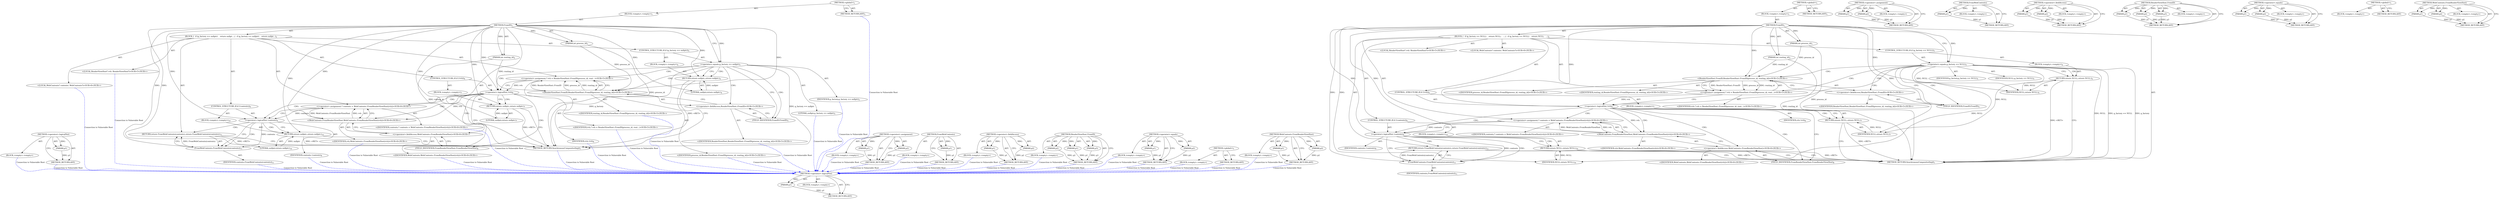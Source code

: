 digraph "WebContents.FromRenderViewHost" {
vulnerable_95 [label=<(METHOD,&lt;operator&gt;.logicalNot)>];
vulnerable_96 [label=<(PARAM,p1)>];
vulnerable_97 [label=<(BLOCK,&lt;empty&gt;,&lt;empty&gt;)>];
vulnerable_98 [label=<(METHOD_RETURN,ANY)>];
vulnerable_6 [label=<(METHOD,&lt;global&gt;)<SUB>1</SUB>>];
vulnerable_7 [label=<(BLOCK,&lt;empty&gt;,&lt;empty&gt;)<SUB>1</SUB>>];
vulnerable_8 [label=<(METHOD,FromID)<SUB>1</SUB>>];
vulnerable_9 [label=<(PARAM,int process_id)<SUB>1</SUB>>];
vulnerable_10 [label=<(PARAM,int routing_id)<SUB>2</SUB>>];
vulnerable_11 [label=<(BLOCK,{
  if (g_factory == NULL)
    return NULL;
   ...,{
  if (g_factory == NULL)
    return NULL;
   ...)<SUB>2</SUB>>];
vulnerable_12 [label=<(CONTROL_STRUCTURE,IF,if (g_factory == NULL))<SUB>3</SUB>>];
vulnerable_13 [label=<(&lt;operator&gt;.equals,g_factory == NULL)<SUB>3</SUB>>];
vulnerable_14 [label=<(IDENTIFIER,g_factory,g_factory == NULL)<SUB>3</SUB>>];
vulnerable_15 [label=<(IDENTIFIER,NULL,g_factory == NULL)<SUB>3</SUB>>];
vulnerable_16 [label=<(BLOCK,&lt;empty&gt;,&lt;empty&gt;)<SUB>4</SUB>>];
vulnerable_17 [label=<(RETURN,return NULL;,return NULL;)<SUB>4</SUB>>];
vulnerable_18 [label=<(IDENTIFIER,NULL,return NULL;)<SUB>4</SUB>>];
vulnerable_19 [label="<(LOCAL,RenderViewHost* rvh: RenderViewHost*)<SUB>5</SUB>>"];
vulnerable_20 [label="<(&lt;operator&gt;.assignment,* rvh = RenderViewHost::FromID(process_id, rout...)<SUB>5</SUB>>"];
vulnerable_21 [label="<(IDENTIFIER,rvh,* rvh = RenderViewHost::FromID(process_id, rout...)<SUB>5</SUB>>"];
vulnerable_22 [label="<(RenderViewHost.FromID,RenderViewHost::FromID(process_id, routing_id))<SUB>5</SUB>>"];
vulnerable_23 [label="<(&lt;operator&gt;.fieldAccess,RenderViewHost::FromID)<SUB>5</SUB>>"];
vulnerable_24 [label="<(IDENTIFIER,RenderViewHost,RenderViewHost::FromID(process_id, routing_id))<SUB>5</SUB>>"];
vulnerable_25 [label=<(FIELD_IDENTIFIER,FromID,FromID)<SUB>5</SUB>>];
vulnerable_26 [label="<(IDENTIFIER,process_id,RenderViewHost::FromID(process_id, routing_id))<SUB>5</SUB>>"];
vulnerable_27 [label="<(IDENTIFIER,routing_id,RenderViewHost::FromID(process_id, routing_id))<SUB>5</SUB>>"];
vulnerable_28 [label=<(CONTROL_STRUCTURE,IF,if (!rvh))<SUB>6</SUB>>];
vulnerable_29 [label=<(&lt;operator&gt;.logicalNot,!rvh)<SUB>6</SUB>>];
vulnerable_30 [label=<(IDENTIFIER,rvh,!rvh)<SUB>6</SUB>>];
vulnerable_31 [label=<(BLOCK,&lt;empty&gt;,&lt;empty&gt;)<SUB>7</SUB>>];
vulnerable_32 [label=<(RETURN,return NULL;,return NULL;)<SUB>7</SUB>>];
vulnerable_33 [label=<(IDENTIFIER,NULL,return NULL;)<SUB>7</SUB>>];
vulnerable_34 [label="<(LOCAL,WebContents* contents: WebContents*)<SUB>8</SUB>>"];
vulnerable_35 [label="<(&lt;operator&gt;.assignment,* contents = WebContents::FromRenderViewHost(rvh))<SUB>8</SUB>>"];
vulnerable_36 [label="<(IDENTIFIER,contents,* contents = WebContents::FromRenderViewHost(rvh))<SUB>8</SUB>>"];
vulnerable_37 [label="<(WebContents.FromRenderViewHost,WebContents::FromRenderViewHost(rvh))<SUB>8</SUB>>"];
vulnerable_38 [label="<(&lt;operator&gt;.fieldAccess,WebContents::FromRenderViewHost)<SUB>8</SUB>>"];
vulnerable_39 [label="<(IDENTIFIER,WebContents,WebContents::FromRenderViewHost(rvh))<SUB>8</SUB>>"];
vulnerable_40 [label=<(FIELD_IDENTIFIER,FromRenderViewHost,FromRenderViewHost)<SUB>8</SUB>>];
vulnerable_41 [label="<(IDENTIFIER,rvh,WebContents::FromRenderViewHost(rvh))<SUB>8</SUB>>"];
vulnerable_42 [label=<(CONTROL_STRUCTURE,IF,if (!contents))<SUB>9</SUB>>];
vulnerable_43 [label=<(&lt;operator&gt;.logicalNot,!contents)<SUB>9</SUB>>];
vulnerable_44 [label=<(IDENTIFIER,contents,!contents)<SUB>9</SUB>>];
vulnerable_45 [label=<(BLOCK,&lt;empty&gt;,&lt;empty&gt;)<SUB>10</SUB>>];
vulnerable_46 [label=<(RETURN,return NULL;,return NULL;)<SUB>10</SUB>>];
vulnerable_47 [label=<(IDENTIFIER,NULL,return NULL;)<SUB>10</SUB>>];
vulnerable_48 [label=<(RETURN,return FromWebContents(contents);,return FromWebContents(contents);)<SUB>11</SUB>>];
vulnerable_49 [label=<(FromWebContents,FromWebContents(contents))<SUB>11</SUB>>];
vulnerable_50 [label=<(IDENTIFIER,contents,FromWebContents(contents))<SUB>11</SUB>>];
vulnerable_51 [label=<(METHOD_RETURN,SynchronousCompositorImpl)<SUB>1</SUB>>];
vulnerable_53 [label=<(METHOD_RETURN,ANY)<SUB>1</SUB>>];
vulnerable_79 [label=<(METHOD,&lt;operator&gt;.assignment)>];
vulnerable_80 [label=<(PARAM,p1)>];
vulnerable_81 [label=<(PARAM,p2)>];
vulnerable_82 [label=<(BLOCK,&lt;empty&gt;,&lt;empty&gt;)>];
vulnerable_83 [label=<(METHOD_RETURN,ANY)>];
vulnerable_104 [label=<(METHOD,FromWebContents)>];
vulnerable_105 [label=<(PARAM,p1)>];
vulnerable_106 [label=<(BLOCK,&lt;empty&gt;,&lt;empty&gt;)>];
vulnerable_107 [label=<(METHOD_RETURN,ANY)>];
vulnerable_90 [label=<(METHOD,&lt;operator&gt;.fieldAccess)>];
vulnerable_91 [label=<(PARAM,p1)>];
vulnerable_92 [label=<(PARAM,p2)>];
vulnerable_93 [label=<(BLOCK,&lt;empty&gt;,&lt;empty&gt;)>];
vulnerable_94 [label=<(METHOD_RETURN,ANY)>];
vulnerable_84 [label=<(METHOD,RenderViewHost.FromID)>];
vulnerable_85 [label=<(PARAM,p1)>];
vulnerable_86 [label=<(PARAM,p2)>];
vulnerable_87 [label=<(PARAM,p3)>];
vulnerable_88 [label=<(BLOCK,&lt;empty&gt;,&lt;empty&gt;)>];
vulnerable_89 [label=<(METHOD_RETURN,ANY)>];
vulnerable_74 [label=<(METHOD,&lt;operator&gt;.equals)>];
vulnerable_75 [label=<(PARAM,p1)>];
vulnerable_76 [label=<(PARAM,p2)>];
vulnerable_77 [label=<(BLOCK,&lt;empty&gt;,&lt;empty&gt;)>];
vulnerable_78 [label=<(METHOD_RETURN,ANY)>];
vulnerable_68 [label=<(METHOD,&lt;global&gt;)<SUB>1</SUB>>];
vulnerable_69 [label=<(BLOCK,&lt;empty&gt;,&lt;empty&gt;)>];
vulnerable_70 [label=<(METHOD_RETURN,ANY)>];
vulnerable_99 [label=<(METHOD,WebContents.FromRenderViewHost)>];
vulnerable_100 [label=<(PARAM,p1)>];
vulnerable_101 [label=<(PARAM,p2)>];
vulnerable_102 [label=<(BLOCK,&lt;empty&gt;,&lt;empty&gt;)>];
vulnerable_103 [label=<(METHOD_RETURN,ANY)>];
fixed_97 [label=<(METHOD,&lt;operator&gt;.logicalNot)>];
fixed_98 [label=<(PARAM,p1)>];
fixed_99 [label=<(BLOCK,&lt;empty&gt;,&lt;empty&gt;)>];
fixed_100 [label=<(METHOD_RETURN,ANY)>];
fixed_6 [label=<(METHOD,&lt;global&gt;)<SUB>1</SUB>>];
fixed_7 [label=<(BLOCK,&lt;empty&gt;,&lt;empty&gt;)<SUB>1</SUB>>];
fixed_8 [label=<(METHOD,FromID)<SUB>1</SUB>>];
fixed_9 [label=<(PARAM,int process_id)<SUB>1</SUB>>];
fixed_10 [label=<(PARAM,int routing_id)<SUB>2</SUB>>];
fixed_11 [label=<(BLOCK,{
  if (g_factory == nullptr)
    return nullpt...,{
  if (g_factory == nullptr)
    return nullpt...)<SUB>2</SUB>>];
fixed_12 [label=<(CONTROL_STRUCTURE,IF,if (g_factory == nullptr))<SUB>3</SUB>>];
fixed_13 [label=<(&lt;operator&gt;.equals,g_factory == nullptr)<SUB>3</SUB>>];
fixed_14 [label=<(IDENTIFIER,g_factory,g_factory == nullptr)<SUB>3</SUB>>];
fixed_15 [label=<(LITERAL,nullptr,g_factory == nullptr)<SUB>3</SUB>>];
fixed_16 [label=<(BLOCK,&lt;empty&gt;,&lt;empty&gt;)<SUB>4</SUB>>];
fixed_17 [label=<(RETURN,return nullptr;,return nullptr;)<SUB>4</SUB>>];
fixed_18 [label=<(LITERAL,nullptr,return nullptr;)<SUB>4</SUB>>];
fixed_19 [label="<(LOCAL,RenderViewHost* rvh: RenderViewHost*)<SUB>5</SUB>>"];
fixed_20 [label="<(&lt;operator&gt;.assignment,* rvh = RenderViewHost::FromID(process_id, rout...)<SUB>5</SUB>>"];
fixed_21 [label="<(IDENTIFIER,rvh,* rvh = RenderViewHost::FromID(process_id, rout...)<SUB>5</SUB>>"];
fixed_22 [label="<(RenderViewHost.FromID,RenderViewHost::FromID(process_id, routing_id))<SUB>5</SUB>>"];
fixed_23 [label="<(&lt;operator&gt;.fieldAccess,RenderViewHost::FromID)<SUB>5</SUB>>"];
fixed_24 [label="<(IDENTIFIER,RenderViewHost,RenderViewHost::FromID(process_id, routing_id))<SUB>5</SUB>>"];
fixed_25 [label=<(FIELD_IDENTIFIER,FromID,FromID)<SUB>5</SUB>>];
fixed_26 [label="<(IDENTIFIER,process_id,RenderViewHost::FromID(process_id, routing_id))<SUB>5</SUB>>"];
fixed_27 [label="<(IDENTIFIER,routing_id,RenderViewHost::FromID(process_id, routing_id))<SUB>5</SUB>>"];
fixed_28 [label=<(CONTROL_STRUCTURE,IF,if (!rvh))<SUB>6</SUB>>];
fixed_29 [label=<(&lt;operator&gt;.logicalNot,!rvh)<SUB>6</SUB>>];
fixed_30 [label=<(IDENTIFIER,rvh,!rvh)<SUB>6</SUB>>];
fixed_31 [label=<(BLOCK,&lt;empty&gt;,&lt;empty&gt;)<SUB>7</SUB>>];
fixed_32 [label=<(RETURN,return nullptr;,return nullptr;)<SUB>7</SUB>>];
fixed_33 [label=<(LITERAL,nullptr,return nullptr;)<SUB>7</SUB>>];
fixed_34 [label="<(LOCAL,WebContents* contents: WebContents*)<SUB>8</SUB>>"];
fixed_35 [label="<(&lt;operator&gt;.assignment,* contents = WebContents::FromRenderViewHost(rvh))<SUB>8</SUB>>"];
fixed_36 [label="<(IDENTIFIER,contents,* contents = WebContents::FromRenderViewHost(rvh))<SUB>8</SUB>>"];
fixed_37 [label="<(WebContents.FromRenderViewHost,WebContents::FromRenderViewHost(rvh))<SUB>8</SUB>>"];
fixed_38 [label="<(&lt;operator&gt;.fieldAccess,WebContents::FromRenderViewHost)<SUB>8</SUB>>"];
fixed_39 [label="<(IDENTIFIER,WebContents,WebContents::FromRenderViewHost(rvh))<SUB>8</SUB>>"];
fixed_40 [label=<(FIELD_IDENTIFIER,FromRenderViewHost,FromRenderViewHost)<SUB>8</SUB>>];
fixed_41 [label="<(IDENTIFIER,rvh,WebContents::FromRenderViewHost(rvh))<SUB>8</SUB>>"];
fixed_42 [label=<(CONTROL_STRUCTURE,IF,if (!contents))<SUB>9</SUB>>];
fixed_43 [label=<(&lt;operator&gt;.logicalNot,!contents)<SUB>9</SUB>>];
fixed_44 [label=<(IDENTIFIER,contents,!contents)<SUB>9</SUB>>];
fixed_45 [label=<(BLOCK,&lt;empty&gt;,&lt;empty&gt;)<SUB>10</SUB>>];
fixed_46 [label=<(RETURN,return nullptr;,return nullptr;)<SUB>10</SUB>>];
fixed_47 [label=<(LITERAL,nullptr,return nullptr;)<SUB>10</SUB>>];
fixed_48 [label=<(RETURN,return FromWebContents(contents);,return FromWebContents(contents);)<SUB>11</SUB>>];
fixed_49 [label=<(FromWebContents,FromWebContents(contents))<SUB>11</SUB>>];
fixed_50 [label=<(IDENTIFIER,contents,FromWebContents(contents))<SUB>11</SUB>>];
fixed_51 [label=<(METHOD_RETURN,SynchronousCompositorImpl)<SUB>1</SUB>>];
fixed_53 [label=<(METHOD_RETURN,ANY)<SUB>1</SUB>>];
fixed_81 [label=<(METHOD,&lt;operator&gt;.assignment)>];
fixed_82 [label=<(PARAM,p1)>];
fixed_83 [label=<(PARAM,p2)>];
fixed_84 [label=<(BLOCK,&lt;empty&gt;,&lt;empty&gt;)>];
fixed_85 [label=<(METHOD_RETURN,ANY)>];
fixed_106 [label=<(METHOD,FromWebContents)>];
fixed_107 [label=<(PARAM,p1)>];
fixed_108 [label=<(BLOCK,&lt;empty&gt;,&lt;empty&gt;)>];
fixed_109 [label=<(METHOD_RETURN,ANY)>];
fixed_92 [label=<(METHOD,&lt;operator&gt;.fieldAccess)>];
fixed_93 [label=<(PARAM,p1)>];
fixed_94 [label=<(PARAM,p2)>];
fixed_95 [label=<(BLOCK,&lt;empty&gt;,&lt;empty&gt;)>];
fixed_96 [label=<(METHOD_RETURN,ANY)>];
fixed_86 [label=<(METHOD,RenderViewHost.FromID)>];
fixed_87 [label=<(PARAM,p1)>];
fixed_88 [label=<(PARAM,p2)>];
fixed_89 [label=<(PARAM,p3)>];
fixed_90 [label=<(BLOCK,&lt;empty&gt;,&lt;empty&gt;)>];
fixed_91 [label=<(METHOD_RETURN,ANY)>];
fixed_76 [label=<(METHOD,&lt;operator&gt;.equals)>];
fixed_77 [label=<(PARAM,p1)>];
fixed_78 [label=<(PARAM,p2)>];
fixed_79 [label=<(BLOCK,&lt;empty&gt;,&lt;empty&gt;)>];
fixed_80 [label=<(METHOD_RETURN,ANY)>];
fixed_70 [label=<(METHOD,&lt;global&gt;)<SUB>1</SUB>>];
fixed_71 [label=<(BLOCK,&lt;empty&gt;,&lt;empty&gt;)>];
fixed_72 [label=<(METHOD_RETURN,ANY)>];
fixed_101 [label=<(METHOD,WebContents.FromRenderViewHost)>];
fixed_102 [label=<(PARAM,p1)>];
fixed_103 [label=<(PARAM,p2)>];
fixed_104 [label=<(BLOCK,&lt;empty&gt;,&lt;empty&gt;)>];
fixed_105 [label=<(METHOD_RETURN,ANY)>];
vulnerable_95 -> vulnerable_96  [key=0, label="AST: "];
vulnerable_95 -> vulnerable_96  [key=1, label="DDG: "];
vulnerable_95 -> vulnerable_97  [key=0, label="AST: "];
vulnerable_95 -> vulnerable_98  [key=0, label="AST: "];
vulnerable_95 -> vulnerable_98  [key=1, label="CFG: "];
vulnerable_96 -> vulnerable_98  [key=0, label="DDG: p1"];
vulnerable_6 -> vulnerable_7  [key=0, label="AST: "];
vulnerable_6 -> vulnerable_53  [key=0, label="AST: "];
vulnerable_6 -> vulnerable_53  [key=1, label="CFG: "];
vulnerable_7 -> vulnerable_8  [key=0, label="AST: "];
vulnerable_8 -> vulnerable_9  [key=0, label="AST: "];
vulnerable_8 -> vulnerable_9  [key=1, label="DDG: "];
vulnerable_8 -> vulnerable_10  [key=0, label="AST: "];
vulnerable_8 -> vulnerable_10  [key=1, label="DDG: "];
vulnerable_8 -> vulnerable_11  [key=0, label="AST: "];
vulnerable_8 -> vulnerable_51  [key=0, label="AST: "];
vulnerable_8 -> vulnerable_13  [key=0, label="CFG: "];
vulnerable_8 -> vulnerable_13  [key=1, label="DDG: "];
vulnerable_8 -> vulnerable_22  [key=0, label="DDG: "];
vulnerable_8 -> vulnerable_29  [key=0, label="DDG: "];
vulnerable_8 -> vulnerable_37  [key=0, label="DDG: "];
vulnerable_8 -> vulnerable_43  [key=0, label="DDG: "];
vulnerable_8 -> vulnerable_49  [key=0, label="DDG: "];
vulnerable_8 -> vulnerable_18  [key=0, label="DDG: "];
vulnerable_8 -> vulnerable_33  [key=0, label="DDG: "];
vulnerable_8 -> vulnerable_47  [key=0, label="DDG: "];
vulnerable_9 -> vulnerable_51  [key=0, label="DDG: process_id"];
vulnerable_9 -> vulnerable_22  [key=0, label="DDG: process_id"];
vulnerable_10 -> vulnerable_51  [key=0, label="DDG: routing_id"];
vulnerable_10 -> vulnerable_22  [key=0, label="DDG: routing_id"];
vulnerable_11 -> vulnerable_12  [key=0, label="AST: "];
vulnerable_11 -> vulnerable_19  [key=0, label="AST: "];
vulnerable_11 -> vulnerable_20  [key=0, label="AST: "];
vulnerable_11 -> vulnerable_28  [key=0, label="AST: "];
vulnerable_11 -> vulnerable_34  [key=0, label="AST: "];
vulnerable_11 -> vulnerable_35  [key=0, label="AST: "];
vulnerable_11 -> vulnerable_42  [key=0, label="AST: "];
vulnerable_11 -> vulnerable_48  [key=0, label="AST: "];
vulnerable_12 -> vulnerable_13  [key=0, label="AST: "];
vulnerable_12 -> vulnerable_16  [key=0, label="AST: "];
vulnerable_13 -> vulnerable_14  [key=0, label="AST: "];
vulnerable_13 -> vulnerable_15  [key=0, label="AST: "];
vulnerable_13 -> vulnerable_17  [key=0, label="CFG: "];
vulnerable_13 -> vulnerable_17  [key=1, label="CDG: "];
vulnerable_13 -> vulnerable_25  [key=0, label="CFG: "];
vulnerable_13 -> vulnerable_25  [key=1, label="CDG: "];
vulnerable_13 -> vulnerable_51  [key=0, label="DDG: NULL"];
vulnerable_13 -> vulnerable_51  [key=1, label="DDG: g_factory == NULL"];
vulnerable_13 -> vulnerable_51  [key=2, label="DDG: g_factory"];
vulnerable_13 -> vulnerable_18  [key=0, label="DDG: NULL"];
vulnerable_13 -> vulnerable_33  [key=0, label="DDG: NULL"];
vulnerable_13 -> vulnerable_47  [key=0, label="DDG: NULL"];
vulnerable_13 -> vulnerable_23  [key=0, label="CDG: "];
vulnerable_13 -> vulnerable_20  [key=0, label="CDG: "];
vulnerable_13 -> vulnerable_22  [key=0, label="CDG: "];
vulnerable_13 -> vulnerable_29  [key=0, label="CDG: "];
vulnerable_16 -> vulnerable_17  [key=0, label="AST: "];
vulnerable_17 -> vulnerable_18  [key=0, label="AST: "];
vulnerable_17 -> vulnerable_51  [key=0, label="CFG: "];
vulnerable_17 -> vulnerable_51  [key=1, label="DDG: &lt;RET&gt;"];
vulnerable_18 -> vulnerable_17  [key=0, label="DDG: NULL"];
vulnerable_20 -> vulnerable_21  [key=0, label="AST: "];
vulnerable_20 -> vulnerable_22  [key=0, label="AST: "];
vulnerable_20 -> vulnerable_29  [key=0, label="CFG: "];
vulnerable_20 -> vulnerable_29  [key=1, label="DDG: rvh"];
vulnerable_22 -> vulnerable_23  [key=0, label="AST: "];
vulnerable_22 -> vulnerable_26  [key=0, label="AST: "];
vulnerable_22 -> vulnerable_27  [key=0, label="AST: "];
vulnerable_22 -> vulnerable_20  [key=0, label="CFG: "];
vulnerable_22 -> vulnerable_20  [key=1, label="DDG: RenderViewHost::FromID"];
vulnerable_22 -> vulnerable_20  [key=2, label="DDG: process_id"];
vulnerable_22 -> vulnerable_20  [key=3, label="DDG: routing_id"];
vulnerable_23 -> vulnerable_24  [key=0, label="AST: "];
vulnerable_23 -> vulnerable_25  [key=0, label="AST: "];
vulnerable_23 -> vulnerable_22  [key=0, label="CFG: "];
vulnerable_25 -> vulnerable_23  [key=0, label="CFG: "];
vulnerable_28 -> vulnerable_29  [key=0, label="AST: "];
vulnerable_28 -> vulnerable_31  [key=0, label="AST: "];
vulnerable_29 -> vulnerable_30  [key=0, label="AST: "];
vulnerable_29 -> vulnerable_32  [key=0, label="CFG: "];
vulnerable_29 -> vulnerable_32  [key=1, label="CDG: "];
vulnerable_29 -> vulnerable_40  [key=0, label="CFG: "];
vulnerable_29 -> vulnerable_40  [key=1, label="CDG: "];
vulnerable_29 -> vulnerable_37  [key=0, label="DDG: rvh"];
vulnerable_29 -> vulnerable_37  [key=1, label="CDG: "];
vulnerable_29 -> vulnerable_38  [key=0, label="CDG: "];
vulnerable_29 -> vulnerable_35  [key=0, label="CDG: "];
vulnerable_29 -> vulnerable_43  [key=0, label="CDG: "];
vulnerable_31 -> vulnerable_32  [key=0, label="AST: "];
vulnerable_32 -> vulnerable_33  [key=0, label="AST: "];
vulnerable_32 -> vulnerable_51  [key=0, label="CFG: "];
vulnerable_32 -> vulnerable_51  [key=1, label="DDG: &lt;RET&gt;"];
vulnerable_33 -> vulnerable_32  [key=0, label="DDG: NULL"];
vulnerable_35 -> vulnerable_36  [key=0, label="AST: "];
vulnerable_35 -> vulnerable_37  [key=0, label="AST: "];
vulnerable_35 -> vulnerable_43  [key=0, label="CFG: "];
vulnerable_35 -> vulnerable_43  [key=1, label="DDG: contents"];
vulnerable_37 -> vulnerable_38  [key=0, label="AST: "];
vulnerable_37 -> vulnerable_41  [key=0, label="AST: "];
vulnerable_37 -> vulnerable_35  [key=0, label="CFG: "];
vulnerable_37 -> vulnerable_35  [key=1, label="DDG: WebContents::FromRenderViewHost"];
vulnerable_37 -> vulnerable_35  [key=2, label="DDG: rvh"];
vulnerable_38 -> vulnerable_39  [key=0, label="AST: "];
vulnerable_38 -> vulnerable_40  [key=0, label="AST: "];
vulnerable_38 -> vulnerable_37  [key=0, label="CFG: "];
vulnerable_40 -> vulnerable_38  [key=0, label="CFG: "];
vulnerable_42 -> vulnerable_43  [key=0, label="AST: "];
vulnerable_42 -> vulnerable_45  [key=0, label="AST: "];
vulnerable_43 -> vulnerable_44  [key=0, label="AST: "];
vulnerable_43 -> vulnerable_46  [key=0, label="CFG: "];
vulnerable_43 -> vulnerable_46  [key=1, label="CDG: "];
vulnerable_43 -> vulnerable_49  [key=0, label="CFG: "];
vulnerable_43 -> vulnerable_49  [key=1, label="DDG: contents"];
vulnerable_43 -> vulnerable_49  [key=2, label="CDG: "];
vulnerable_43 -> vulnerable_48  [key=0, label="CDG: "];
vulnerable_45 -> vulnerable_46  [key=0, label="AST: "];
vulnerable_46 -> vulnerable_47  [key=0, label="AST: "];
vulnerable_46 -> vulnerable_51  [key=0, label="CFG: "];
vulnerable_46 -> vulnerable_51  [key=1, label="DDG: &lt;RET&gt;"];
vulnerable_47 -> vulnerable_46  [key=0, label="DDG: NULL"];
vulnerable_48 -> vulnerable_49  [key=0, label="AST: "];
vulnerable_48 -> vulnerable_51  [key=0, label="CFG: "];
vulnerable_48 -> vulnerable_51  [key=1, label="DDG: &lt;RET&gt;"];
vulnerable_49 -> vulnerable_50  [key=0, label="AST: "];
vulnerable_49 -> vulnerable_48  [key=0, label="CFG: "];
vulnerable_49 -> vulnerable_48  [key=1, label="DDG: FromWebContents(contents)"];
vulnerable_79 -> vulnerable_80  [key=0, label="AST: "];
vulnerable_79 -> vulnerable_80  [key=1, label="DDG: "];
vulnerable_79 -> vulnerable_82  [key=0, label="AST: "];
vulnerable_79 -> vulnerable_81  [key=0, label="AST: "];
vulnerable_79 -> vulnerable_81  [key=1, label="DDG: "];
vulnerable_79 -> vulnerable_83  [key=0, label="AST: "];
vulnerable_79 -> vulnerable_83  [key=1, label="CFG: "];
vulnerable_80 -> vulnerable_83  [key=0, label="DDG: p1"];
vulnerable_81 -> vulnerable_83  [key=0, label="DDG: p2"];
vulnerable_104 -> vulnerable_105  [key=0, label="AST: "];
vulnerable_104 -> vulnerable_105  [key=1, label="DDG: "];
vulnerable_104 -> vulnerable_106  [key=0, label="AST: "];
vulnerable_104 -> vulnerable_107  [key=0, label="AST: "];
vulnerable_104 -> vulnerable_107  [key=1, label="CFG: "];
vulnerable_105 -> vulnerable_107  [key=0, label="DDG: p1"];
vulnerable_90 -> vulnerable_91  [key=0, label="AST: "];
vulnerable_90 -> vulnerable_91  [key=1, label="DDG: "];
vulnerable_90 -> vulnerable_93  [key=0, label="AST: "];
vulnerable_90 -> vulnerable_92  [key=0, label="AST: "];
vulnerable_90 -> vulnerable_92  [key=1, label="DDG: "];
vulnerable_90 -> vulnerable_94  [key=0, label="AST: "];
vulnerable_90 -> vulnerable_94  [key=1, label="CFG: "];
vulnerable_91 -> vulnerable_94  [key=0, label="DDG: p1"];
vulnerable_92 -> vulnerable_94  [key=0, label="DDG: p2"];
vulnerable_84 -> vulnerable_85  [key=0, label="AST: "];
vulnerable_84 -> vulnerable_85  [key=1, label="DDG: "];
vulnerable_84 -> vulnerable_88  [key=0, label="AST: "];
vulnerable_84 -> vulnerable_86  [key=0, label="AST: "];
vulnerable_84 -> vulnerable_86  [key=1, label="DDG: "];
vulnerable_84 -> vulnerable_89  [key=0, label="AST: "];
vulnerable_84 -> vulnerable_89  [key=1, label="CFG: "];
vulnerable_84 -> vulnerable_87  [key=0, label="AST: "];
vulnerable_84 -> vulnerable_87  [key=1, label="DDG: "];
vulnerable_85 -> vulnerable_89  [key=0, label="DDG: p1"];
vulnerable_86 -> vulnerable_89  [key=0, label="DDG: p2"];
vulnerable_87 -> vulnerable_89  [key=0, label="DDG: p3"];
vulnerable_74 -> vulnerable_75  [key=0, label="AST: "];
vulnerable_74 -> vulnerable_75  [key=1, label="DDG: "];
vulnerable_74 -> vulnerable_77  [key=0, label="AST: "];
vulnerable_74 -> vulnerable_76  [key=0, label="AST: "];
vulnerable_74 -> vulnerable_76  [key=1, label="DDG: "];
vulnerable_74 -> vulnerable_78  [key=0, label="AST: "];
vulnerable_74 -> vulnerable_78  [key=1, label="CFG: "];
vulnerable_75 -> vulnerable_78  [key=0, label="DDG: p1"];
vulnerable_76 -> vulnerable_78  [key=0, label="DDG: p2"];
vulnerable_68 -> vulnerable_69  [key=0, label="AST: "];
vulnerable_68 -> vulnerable_70  [key=0, label="AST: "];
vulnerable_68 -> vulnerable_70  [key=1, label="CFG: "];
vulnerable_99 -> vulnerable_100  [key=0, label="AST: "];
vulnerable_99 -> vulnerable_100  [key=1, label="DDG: "];
vulnerable_99 -> vulnerable_102  [key=0, label="AST: "];
vulnerable_99 -> vulnerable_101  [key=0, label="AST: "];
vulnerable_99 -> vulnerable_101  [key=1, label="DDG: "];
vulnerable_99 -> vulnerable_103  [key=0, label="AST: "];
vulnerable_99 -> vulnerable_103  [key=1, label="CFG: "];
vulnerable_100 -> vulnerable_103  [key=0, label="DDG: p1"];
vulnerable_101 -> vulnerable_103  [key=0, label="DDG: p2"];
fixed_97 -> fixed_98  [key=0, label="AST: "];
fixed_97 -> fixed_98  [key=1, label="DDG: "];
fixed_97 -> fixed_99  [key=0, label="AST: "];
fixed_97 -> fixed_100  [key=0, label="AST: "];
fixed_97 -> fixed_100  [key=1, label="CFG: "];
fixed_98 -> fixed_100  [key=0, label="DDG: p1"];
fixed_99 -> vulnerable_95  [color=blue, key=0, label="Connection to Vulnerable Root", penwidth="2.0", style=dashed];
fixed_100 -> vulnerable_95  [color=blue, key=0, label="Connection to Vulnerable Root", penwidth="2.0", style=dashed];
fixed_6 -> fixed_7  [key=0, label="AST: "];
fixed_6 -> fixed_53  [key=0, label="AST: "];
fixed_6 -> fixed_53  [key=1, label="CFG: "];
fixed_7 -> fixed_8  [key=0, label="AST: "];
fixed_8 -> fixed_9  [key=0, label="AST: "];
fixed_8 -> fixed_9  [key=1, label="DDG: "];
fixed_8 -> fixed_10  [key=0, label="AST: "];
fixed_8 -> fixed_10  [key=1, label="DDG: "];
fixed_8 -> fixed_11  [key=0, label="AST: "];
fixed_8 -> fixed_51  [key=0, label="AST: "];
fixed_8 -> fixed_13  [key=0, label="CFG: "];
fixed_8 -> fixed_13  [key=1, label="DDG: "];
fixed_8 -> fixed_17  [key=0, label="DDG: "];
fixed_8 -> fixed_22  [key=0, label="DDG: "];
fixed_8 -> fixed_29  [key=0, label="DDG: "];
fixed_8 -> fixed_32  [key=0, label="DDG: "];
fixed_8 -> fixed_37  [key=0, label="DDG: "];
fixed_8 -> fixed_43  [key=0, label="DDG: "];
fixed_8 -> fixed_46  [key=0, label="DDG: "];
fixed_8 -> fixed_49  [key=0, label="DDG: "];
fixed_8 -> fixed_18  [key=0, label="DDG: "];
fixed_8 -> fixed_33  [key=0, label="DDG: "];
fixed_8 -> fixed_47  [key=0, label="DDG: "];
fixed_9 -> fixed_51  [key=0, label="DDG: process_id"];
fixed_9 -> fixed_22  [key=0, label="DDG: process_id"];
fixed_10 -> fixed_51  [key=0, label="DDG: routing_id"];
fixed_10 -> fixed_22  [key=0, label="DDG: routing_id"];
fixed_11 -> fixed_12  [key=0, label="AST: "];
fixed_11 -> fixed_19  [key=0, label="AST: "];
fixed_11 -> fixed_20  [key=0, label="AST: "];
fixed_11 -> fixed_28  [key=0, label="AST: "];
fixed_11 -> fixed_34  [key=0, label="AST: "];
fixed_11 -> fixed_35  [key=0, label="AST: "];
fixed_11 -> fixed_42  [key=0, label="AST: "];
fixed_11 -> fixed_48  [key=0, label="AST: "];
fixed_12 -> fixed_13  [key=0, label="AST: "];
fixed_12 -> fixed_16  [key=0, label="AST: "];
fixed_13 -> fixed_14  [key=0, label="AST: "];
fixed_13 -> fixed_15  [key=0, label="AST: "];
fixed_13 -> fixed_17  [key=0, label="CFG: "];
fixed_13 -> fixed_17  [key=1, label="CDG: "];
fixed_13 -> fixed_25  [key=0, label="CFG: "];
fixed_13 -> fixed_25  [key=1, label="CDG: "];
fixed_13 -> fixed_51  [key=0, label="DDG: g_factory == nullptr"];
fixed_13 -> fixed_51  [key=1, label="DDG: g_factory"];
fixed_13 -> fixed_23  [key=0, label="CDG: "];
fixed_13 -> fixed_20  [key=0, label="CDG: "];
fixed_13 -> fixed_22  [key=0, label="CDG: "];
fixed_13 -> fixed_29  [key=0, label="CDG: "];
fixed_14 -> vulnerable_95  [color=blue, key=0, label="Connection to Vulnerable Root", penwidth="2.0", style=dashed];
fixed_15 -> vulnerable_95  [color=blue, key=0, label="Connection to Vulnerable Root", penwidth="2.0", style=dashed];
fixed_16 -> fixed_17  [key=0, label="AST: "];
fixed_17 -> fixed_18  [key=0, label="AST: "];
fixed_17 -> fixed_51  [key=0, label="CFG: "];
fixed_17 -> fixed_51  [key=1, label="DDG: &lt;RET&gt;"];
fixed_18 -> fixed_17  [key=0, label="DDG: nullptr"];
fixed_19 -> vulnerable_95  [color=blue, key=0, label="Connection to Vulnerable Root", penwidth="2.0", style=dashed];
fixed_20 -> fixed_21  [key=0, label="AST: "];
fixed_20 -> fixed_22  [key=0, label="AST: "];
fixed_20 -> fixed_29  [key=0, label="CFG: "];
fixed_20 -> fixed_29  [key=1, label="DDG: rvh"];
fixed_21 -> vulnerable_95  [color=blue, key=0, label="Connection to Vulnerable Root", penwidth="2.0", style=dashed];
fixed_22 -> fixed_23  [key=0, label="AST: "];
fixed_22 -> fixed_26  [key=0, label="AST: "];
fixed_22 -> fixed_27  [key=0, label="AST: "];
fixed_22 -> fixed_20  [key=0, label="CFG: "];
fixed_22 -> fixed_20  [key=1, label="DDG: RenderViewHost::FromID"];
fixed_22 -> fixed_20  [key=2, label="DDG: process_id"];
fixed_22 -> fixed_20  [key=3, label="DDG: routing_id"];
fixed_23 -> fixed_24  [key=0, label="AST: "];
fixed_23 -> fixed_25  [key=0, label="AST: "];
fixed_23 -> fixed_22  [key=0, label="CFG: "];
fixed_24 -> vulnerable_95  [color=blue, key=0, label="Connection to Vulnerable Root", penwidth="2.0", style=dashed];
fixed_25 -> fixed_23  [key=0, label="CFG: "];
fixed_26 -> vulnerable_95  [color=blue, key=0, label="Connection to Vulnerable Root", penwidth="2.0", style=dashed];
fixed_27 -> vulnerable_95  [color=blue, key=0, label="Connection to Vulnerable Root", penwidth="2.0", style=dashed];
fixed_28 -> fixed_29  [key=0, label="AST: "];
fixed_28 -> fixed_31  [key=0, label="AST: "];
fixed_29 -> fixed_30  [key=0, label="AST: "];
fixed_29 -> fixed_32  [key=0, label="CFG: "];
fixed_29 -> fixed_32  [key=1, label="CDG: "];
fixed_29 -> fixed_40  [key=0, label="CFG: "];
fixed_29 -> fixed_40  [key=1, label="CDG: "];
fixed_29 -> fixed_37  [key=0, label="DDG: rvh"];
fixed_29 -> fixed_37  [key=1, label="CDG: "];
fixed_29 -> fixed_38  [key=0, label="CDG: "];
fixed_29 -> fixed_35  [key=0, label="CDG: "];
fixed_29 -> fixed_43  [key=0, label="CDG: "];
fixed_30 -> vulnerable_95  [color=blue, key=0, label="Connection to Vulnerable Root", penwidth="2.0", style=dashed];
fixed_31 -> fixed_32  [key=0, label="AST: "];
fixed_32 -> fixed_33  [key=0, label="AST: "];
fixed_32 -> fixed_51  [key=0, label="CFG: "];
fixed_32 -> fixed_51  [key=1, label="DDG: &lt;RET&gt;"];
fixed_33 -> fixed_32  [key=0, label="DDG: nullptr"];
fixed_34 -> vulnerable_95  [color=blue, key=0, label="Connection to Vulnerable Root", penwidth="2.0", style=dashed];
fixed_35 -> fixed_36  [key=0, label="AST: "];
fixed_35 -> fixed_37  [key=0, label="AST: "];
fixed_35 -> fixed_43  [key=0, label="CFG: "];
fixed_35 -> fixed_43  [key=1, label="DDG: contents"];
fixed_36 -> vulnerable_95  [color=blue, key=0, label="Connection to Vulnerable Root", penwidth="2.0", style=dashed];
fixed_37 -> fixed_38  [key=0, label="AST: "];
fixed_37 -> fixed_41  [key=0, label="AST: "];
fixed_37 -> fixed_35  [key=0, label="CFG: "];
fixed_37 -> fixed_35  [key=1, label="DDG: WebContents::FromRenderViewHost"];
fixed_37 -> fixed_35  [key=2, label="DDG: rvh"];
fixed_38 -> fixed_39  [key=0, label="AST: "];
fixed_38 -> fixed_40  [key=0, label="AST: "];
fixed_38 -> fixed_37  [key=0, label="CFG: "];
fixed_39 -> vulnerable_95  [color=blue, key=0, label="Connection to Vulnerable Root", penwidth="2.0", style=dashed];
fixed_40 -> fixed_38  [key=0, label="CFG: "];
fixed_41 -> vulnerable_95  [color=blue, key=0, label="Connection to Vulnerable Root", penwidth="2.0", style=dashed];
fixed_42 -> fixed_43  [key=0, label="AST: "];
fixed_42 -> fixed_45  [key=0, label="AST: "];
fixed_43 -> fixed_44  [key=0, label="AST: "];
fixed_43 -> fixed_46  [key=0, label="CFG: "];
fixed_43 -> fixed_46  [key=1, label="CDG: "];
fixed_43 -> fixed_49  [key=0, label="CFG: "];
fixed_43 -> fixed_49  [key=1, label="DDG: contents"];
fixed_43 -> fixed_49  [key=2, label="CDG: "];
fixed_43 -> fixed_48  [key=0, label="CDG: "];
fixed_44 -> vulnerable_95  [color=blue, key=0, label="Connection to Vulnerable Root", penwidth="2.0", style=dashed];
fixed_45 -> fixed_46  [key=0, label="AST: "];
fixed_46 -> fixed_47  [key=0, label="AST: "];
fixed_46 -> fixed_51  [key=0, label="CFG: "];
fixed_46 -> fixed_51  [key=1, label="DDG: &lt;RET&gt;"];
fixed_47 -> fixed_46  [key=0, label="DDG: nullptr"];
fixed_48 -> fixed_49  [key=0, label="AST: "];
fixed_48 -> fixed_51  [key=0, label="CFG: "];
fixed_48 -> fixed_51  [key=1, label="DDG: &lt;RET&gt;"];
fixed_49 -> fixed_50  [key=0, label="AST: "];
fixed_49 -> fixed_48  [key=0, label="CFG: "];
fixed_49 -> fixed_48  [key=1, label="DDG: FromWebContents(contents)"];
fixed_50 -> vulnerable_95  [color=blue, key=0, label="Connection to Vulnerable Root", penwidth="2.0", style=dashed];
fixed_51 -> vulnerable_95  [color=blue, key=0, label="Connection to Vulnerable Root", penwidth="2.0", style=dashed];
fixed_53 -> vulnerable_95  [color=blue, key=0, label="Connection to Vulnerable Root", penwidth="2.0", style=dashed];
fixed_81 -> fixed_82  [key=0, label="AST: "];
fixed_81 -> fixed_82  [key=1, label="DDG: "];
fixed_81 -> fixed_84  [key=0, label="AST: "];
fixed_81 -> fixed_83  [key=0, label="AST: "];
fixed_81 -> fixed_83  [key=1, label="DDG: "];
fixed_81 -> fixed_85  [key=0, label="AST: "];
fixed_81 -> fixed_85  [key=1, label="CFG: "];
fixed_82 -> fixed_85  [key=0, label="DDG: p1"];
fixed_83 -> fixed_85  [key=0, label="DDG: p2"];
fixed_84 -> vulnerable_95  [color=blue, key=0, label="Connection to Vulnerable Root", penwidth="2.0", style=dashed];
fixed_85 -> vulnerable_95  [color=blue, key=0, label="Connection to Vulnerable Root", penwidth="2.0", style=dashed];
fixed_106 -> fixed_107  [key=0, label="AST: "];
fixed_106 -> fixed_107  [key=1, label="DDG: "];
fixed_106 -> fixed_108  [key=0, label="AST: "];
fixed_106 -> fixed_109  [key=0, label="AST: "];
fixed_106 -> fixed_109  [key=1, label="CFG: "];
fixed_107 -> fixed_109  [key=0, label="DDG: p1"];
fixed_108 -> vulnerable_95  [color=blue, key=0, label="Connection to Vulnerable Root", penwidth="2.0", style=dashed];
fixed_109 -> vulnerable_95  [color=blue, key=0, label="Connection to Vulnerable Root", penwidth="2.0", style=dashed];
fixed_92 -> fixed_93  [key=0, label="AST: "];
fixed_92 -> fixed_93  [key=1, label="DDG: "];
fixed_92 -> fixed_95  [key=0, label="AST: "];
fixed_92 -> fixed_94  [key=0, label="AST: "];
fixed_92 -> fixed_94  [key=1, label="DDG: "];
fixed_92 -> fixed_96  [key=0, label="AST: "];
fixed_92 -> fixed_96  [key=1, label="CFG: "];
fixed_93 -> fixed_96  [key=0, label="DDG: p1"];
fixed_94 -> fixed_96  [key=0, label="DDG: p2"];
fixed_95 -> vulnerable_95  [color=blue, key=0, label="Connection to Vulnerable Root", penwidth="2.0", style=dashed];
fixed_96 -> vulnerable_95  [color=blue, key=0, label="Connection to Vulnerable Root", penwidth="2.0", style=dashed];
fixed_86 -> fixed_87  [key=0, label="AST: "];
fixed_86 -> fixed_87  [key=1, label="DDG: "];
fixed_86 -> fixed_90  [key=0, label="AST: "];
fixed_86 -> fixed_88  [key=0, label="AST: "];
fixed_86 -> fixed_88  [key=1, label="DDG: "];
fixed_86 -> fixed_91  [key=0, label="AST: "];
fixed_86 -> fixed_91  [key=1, label="CFG: "];
fixed_86 -> fixed_89  [key=0, label="AST: "];
fixed_86 -> fixed_89  [key=1, label="DDG: "];
fixed_87 -> fixed_91  [key=0, label="DDG: p1"];
fixed_88 -> fixed_91  [key=0, label="DDG: p2"];
fixed_89 -> fixed_91  [key=0, label="DDG: p3"];
fixed_90 -> vulnerable_95  [color=blue, key=0, label="Connection to Vulnerable Root", penwidth="2.0", style=dashed];
fixed_91 -> vulnerable_95  [color=blue, key=0, label="Connection to Vulnerable Root", penwidth="2.0", style=dashed];
fixed_76 -> fixed_77  [key=0, label="AST: "];
fixed_76 -> fixed_77  [key=1, label="DDG: "];
fixed_76 -> fixed_79  [key=0, label="AST: "];
fixed_76 -> fixed_78  [key=0, label="AST: "];
fixed_76 -> fixed_78  [key=1, label="DDG: "];
fixed_76 -> fixed_80  [key=0, label="AST: "];
fixed_76 -> fixed_80  [key=1, label="CFG: "];
fixed_77 -> fixed_80  [key=0, label="DDG: p1"];
fixed_78 -> fixed_80  [key=0, label="DDG: p2"];
fixed_79 -> vulnerable_95  [color=blue, key=0, label="Connection to Vulnerable Root", penwidth="2.0", style=dashed];
fixed_80 -> vulnerable_95  [color=blue, key=0, label="Connection to Vulnerable Root", penwidth="2.0", style=dashed];
fixed_70 -> fixed_71  [key=0, label="AST: "];
fixed_70 -> fixed_72  [key=0, label="AST: "];
fixed_70 -> fixed_72  [key=1, label="CFG: "];
fixed_71 -> vulnerable_95  [color=blue, key=0, label="Connection to Vulnerable Root", penwidth="2.0", style=dashed];
fixed_72 -> vulnerable_95  [color=blue, key=0, label="Connection to Vulnerable Root", penwidth="2.0", style=dashed];
fixed_101 -> fixed_102  [key=0, label="AST: "];
fixed_101 -> fixed_102  [key=1, label="DDG: "];
fixed_101 -> fixed_104  [key=0, label="AST: "];
fixed_101 -> fixed_103  [key=0, label="AST: "];
fixed_101 -> fixed_103  [key=1, label="DDG: "];
fixed_101 -> fixed_105  [key=0, label="AST: "];
fixed_101 -> fixed_105  [key=1, label="CFG: "];
fixed_102 -> fixed_105  [key=0, label="DDG: p1"];
fixed_103 -> fixed_105  [key=0, label="DDG: p2"];
fixed_104 -> vulnerable_95  [color=blue, key=0, label="Connection to Vulnerable Root", penwidth="2.0", style=dashed];
fixed_105 -> vulnerable_95  [color=blue, key=0, label="Connection to Vulnerable Root", penwidth="2.0", style=dashed];
}
